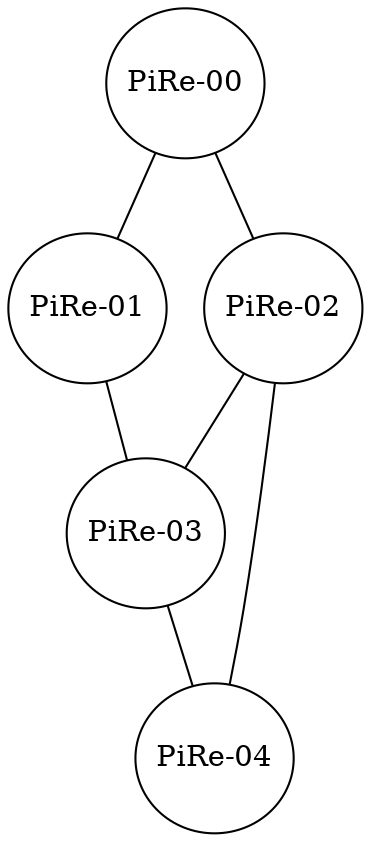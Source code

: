 digraph G {
    /* 1 NODES */
    "PiRe-00" [height=1 width=1]
    "PiRe-01" [height=1 width=1]
    "PiRe-02" [height=1 width=1]
    "PiRe-03" [height=1 width=1]
    "PiRe-04" [height=1 width=1]

    /* 2 CONNECTIONS */
    "PiRe-00" -> "PiRe-01" [arrowhead="both"]
    "PiRe-00" -> "PiRe-02" [arrowhead="both"]
    "PiRe-01" -> "PiRe-03" [arrowhead="both"]
    "PiRe-02" -> "PiRe-03" [arrowhead="both"]
    "PiRe-02" -> "PiRe-04" [arrowhead="both"]
    "PiRe-03" -> "PiRe-04" [arrowhead="both"]
} 